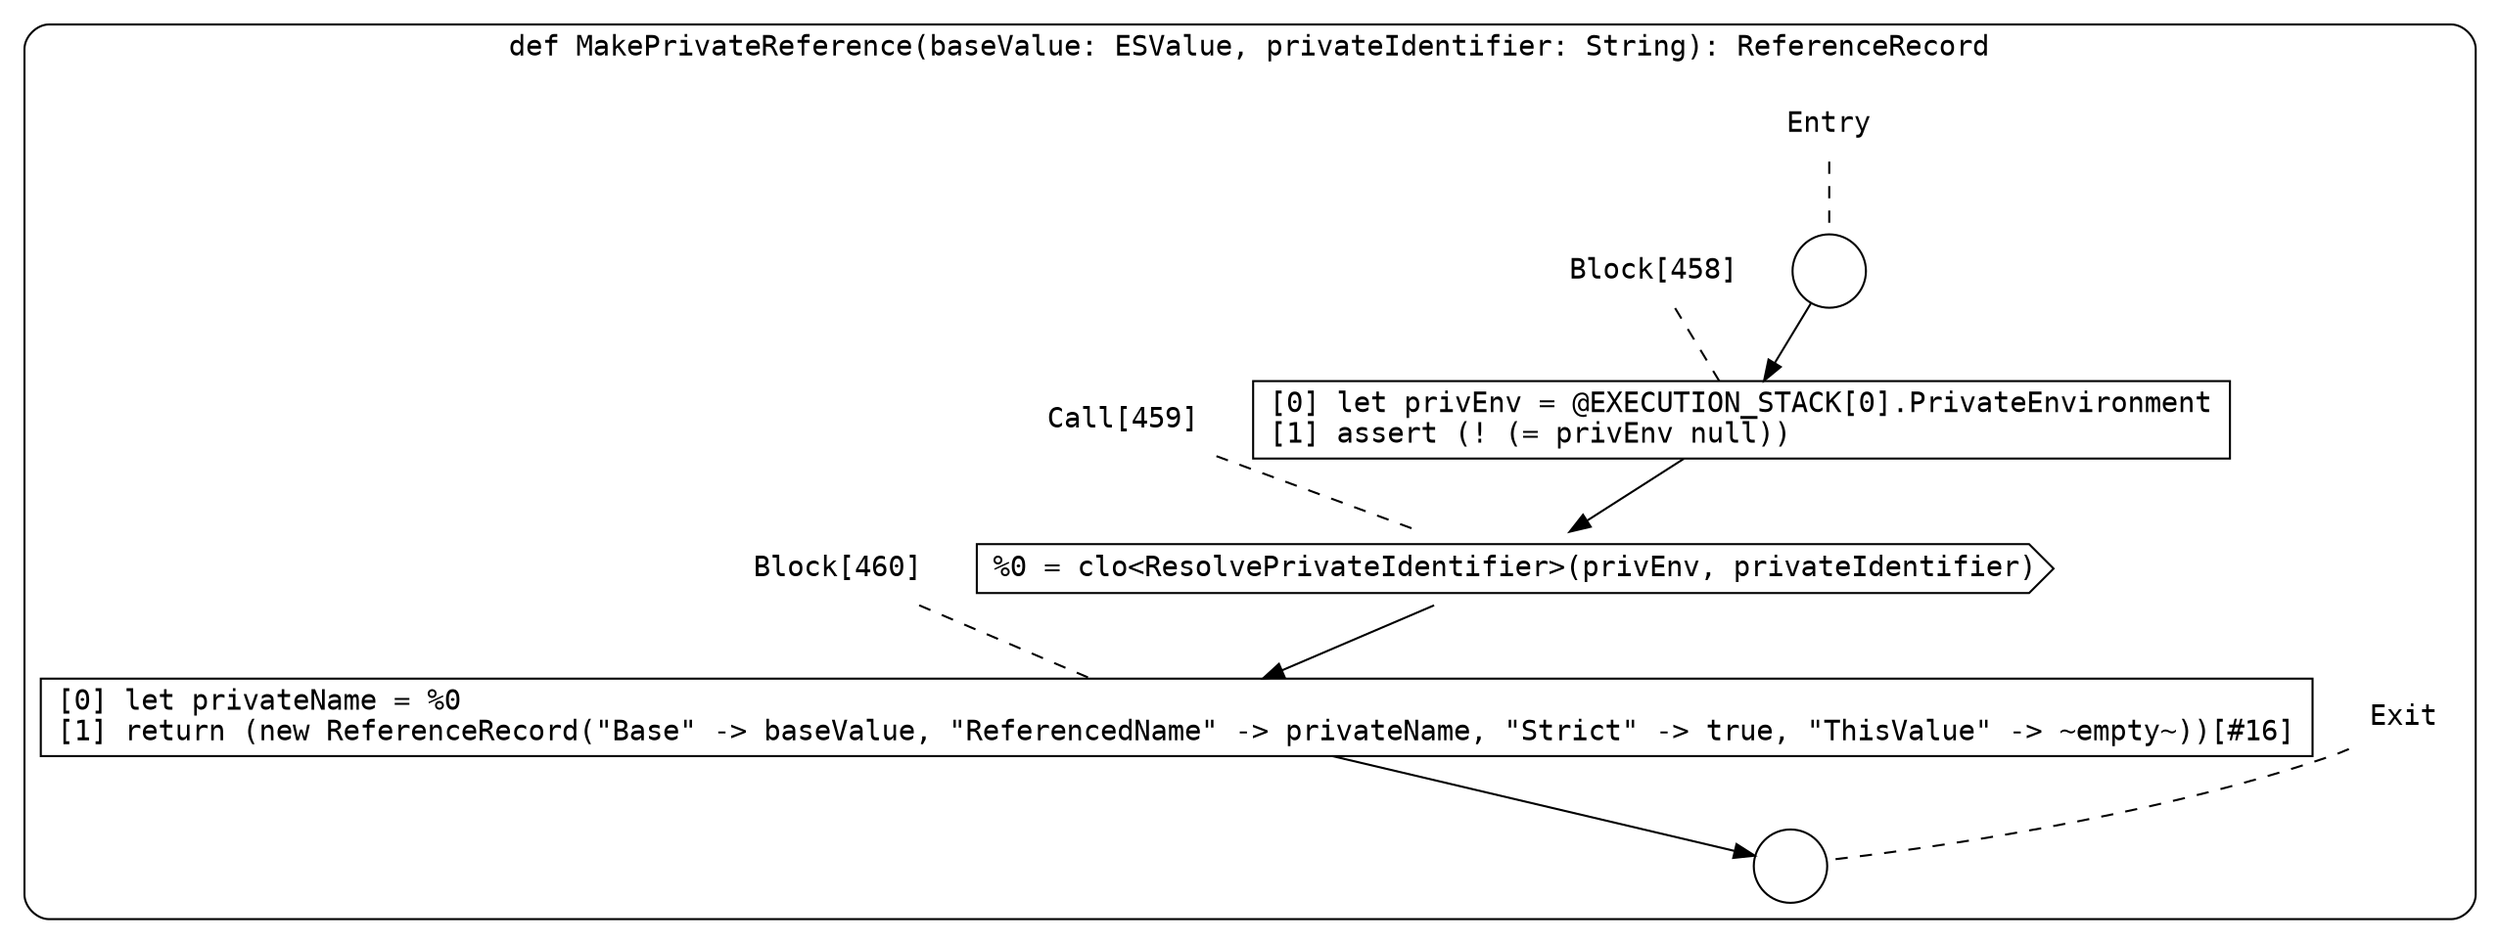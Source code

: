 digraph {
  graph [fontname = "Consolas"]
  node [fontname = "Consolas"]
  edge [fontname = "Consolas"]
  subgraph cluster66 {
    label = "def MakePrivateReference(baseValue: ESValue, privateIdentifier: String): ReferenceRecord"
    style = rounded
    cluster66_entry_name [shape=none, label=<<font color="black">Entry</font>>]
    cluster66_entry_name -> cluster66_entry [arrowhead=none, color="black", style=dashed]
    cluster66_entry [shape=circle label=" " color="black" fillcolor="white" style=filled]
    cluster66_entry -> node458 [color="black"]
    cluster66_exit_name [shape=none, label=<<font color="black">Exit</font>>]
    cluster66_exit_name -> cluster66_exit [arrowhead=none, color="black", style=dashed]
    cluster66_exit [shape=circle label=" " color="black" fillcolor="white" style=filled]
    node458_name [shape=none, label=<<font color="black">Block[458]</font>>]
    node458_name -> node458 [arrowhead=none, color="black", style=dashed]
    node458 [shape=box, label=<<font color="black">[0] let privEnv = @EXECUTION_STACK[0].PrivateEnvironment<BR ALIGN="LEFT"/>[1] assert (! (= privEnv null))<BR ALIGN="LEFT"/></font>> color="black" fillcolor="white", style=filled]
    node458 -> node459 [color="black"]
    node459_name [shape=none, label=<<font color="black">Call[459]</font>>]
    node459_name -> node459 [arrowhead=none, color="black", style=dashed]
    node459 [shape=cds, label=<<font color="black">%0 = clo&lt;ResolvePrivateIdentifier&gt;(privEnv, privateIdentifier)</font>> color="black" fillcolor="white", style=filled]
    node459 -> node460 [color="black"]
    node460_name [shape=none, label=<<font color="black">Block[460]</font>>]
    node460_name -> node460 [arrowhead=none, color="black", style=dashed]
    node460 [shape=box, label=<<font color="black">[0] let privateName = %0<BR ALIGN="LEFT"/>[1] return (new ReferenceRecord(&quot;Base&quot; -&gt; baseValue, &quot;ReferencedName&quot; -&gt; privateName, &quot;Strict&quot; -&gt; true, &quot;ThisValue&quot; -&gt; ~empty~))[#16]<BR ALIGN="LEFT"/></font>> color="black" fillcolor="white", style=filled]
    node460 -> cluster66_exit [color="black"]
  }
}